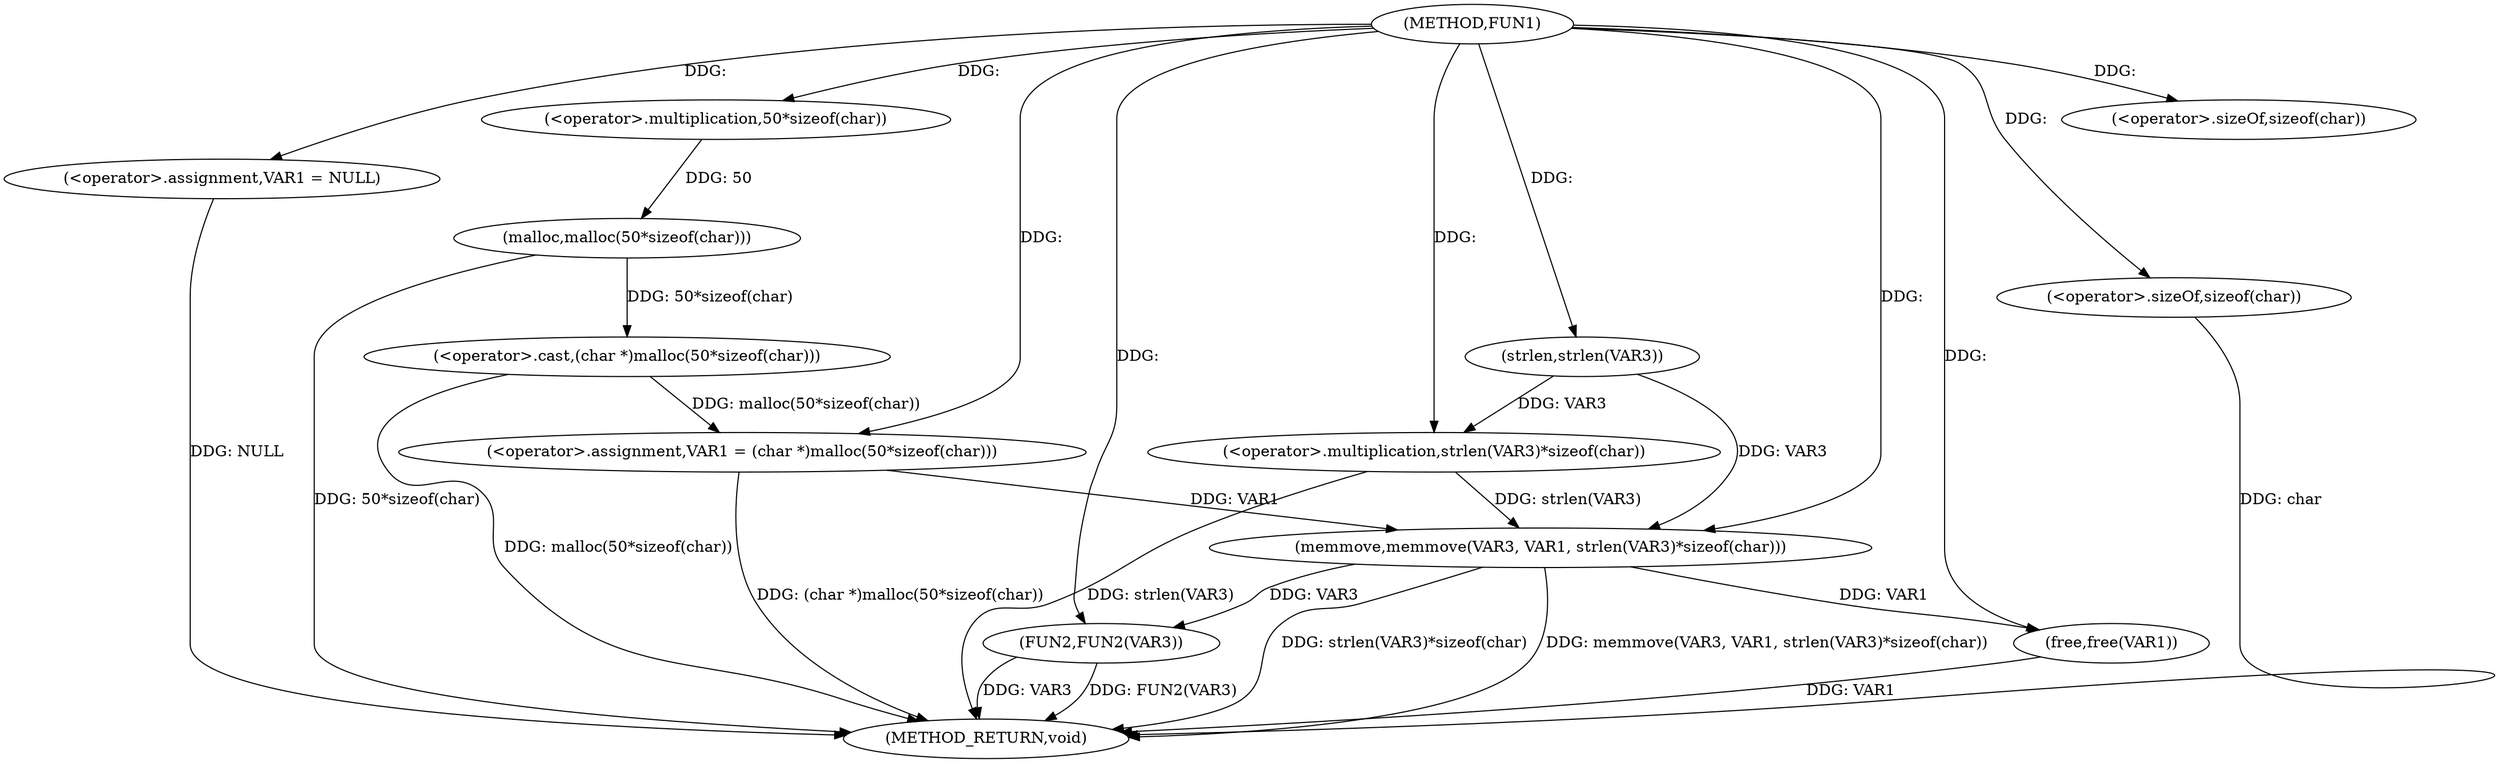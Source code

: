 digraph FUN1 {  
"1000100" [label = "(METHOD,FUN1)" ]
"1000131" [label = "(METHOD_RETURN,void)" ]
"1000103" [label = "(<operator>.assignment,VAR1 = NULL)" ]
"1000108" [label = "(<operator>.assignment,VAR1 = (char *)malloc(50*sizeof(char)))" ]
"1000110" [label = "(<operator>.cast,(char *)malloc(50*sizeof(char)))" ]
"1000112" [label = "(malloc,malloc(50*sizeof(char)))" ]
"1000113" [label = "(<operator>.multiplication,50*sizeof(char))" ]
"1000115" [label = "(<operator>.sizeOf,sizeof(char))" ]
"1000119" [label = "(memmove,memmove(VAR3, VAR1, strlen(VAR3)*sizeof(char)))" ]
"1000122" [label = "(<operator>.multiplication,strlen(VAR3)*sizeof(char))" ]
"1000123" [label = "(strlen,strlen(VAR3))" ]
"1000125" [label = "(<operator>.sizeOf,sizeof(char))" ]
"1000127" [label = "(FUN2,FUN2(VAR3))" ]
"1000129" [label = "(free,free(VAR1))" ]
  "1000103" -> "1000131"  [ label = "DDG: NULL"] 
  "1000122" -> "1000131"  [ label = "DDG: strlen(VAR3)"] 
  "1000127" -> "1000131"  [ label = "DDG: FUN2(VAR3)"] 
  "1000110" -> "1000131"  [ label = "DDG: malloc(50*sizeof(char))"] 
  "1000119" -> "1000131"  [ label = "DDG: strlen(VAR3)*sizeof(char)"] 
  "1000127" -> "1000131"  [ label = "DDG: VAR3"] 
  "1000119" -> "1000131"  [ label = "DDG: memmove(VAR3, VAR1, strlen(VAR3)*sizeof(char))"] 
  "1000129" -> "1000131"  [ label = "DDG: VAR1"] 
  "1000125" -> "1000131"  [ label = "DDG: char"] 
  "1000112" -> "1000131"  [ label = "DDG: 50*sizeof(char)"] 
  "1000108" -> "1000131"  [ label = "DDG: (char *)malloc(50*sizeof(char))"] 
  "1000100" -> "1000103"  [ label = "DDG: "] 
  "1000110" -> "1000108"  [ label = "DDG: malloc(50*sizeof(char))"] 
  "1000100" -> "1000108"  [ label = "DDG: "] 
  "1000112" -> "1000110"  [ label = "DDG: 50*sizeof(char)"] 
  "1000113" -> "1000112"  [ label = "DDG: 50"] 
  "1000100" -> "1000113"  [ label = "DDG: "] 
  "1000100" -> "1000115"  [ label = "DDG: "] 
  "1000123" -> "1000119"  [ label = "DDG: VAR3"] 
  "1000100" -> "1000119"  [ label = "DDG: "] 
  "1000108" -> "1000119"  [ label = "DDG: VAR1"] 
  "1000122" -> "1000119"  [ label = "DDG: strlen(VAR3)"] 
  "1000123" -> "1000122"  [ label = "DDG: VAR3"] 
  "1000100" -> "1000123"  [ label = "DDG: "] 
  "1000100" -> "1000122"  [ label = "DDG: "] 
  "1000100" -> "1000125"  [ label = "DDG: "] 
  "1000119" -> "1000127"  [ label = "DDG: VAR3"] 
  "1000100" -> "1000127"  [ label = "DDG: "] 
  "1000119" -> "1000129"  [ label = "DDG: VAR1"] 
  "1000100" -> "1000129"  [ label = "DDG: "] 
}
